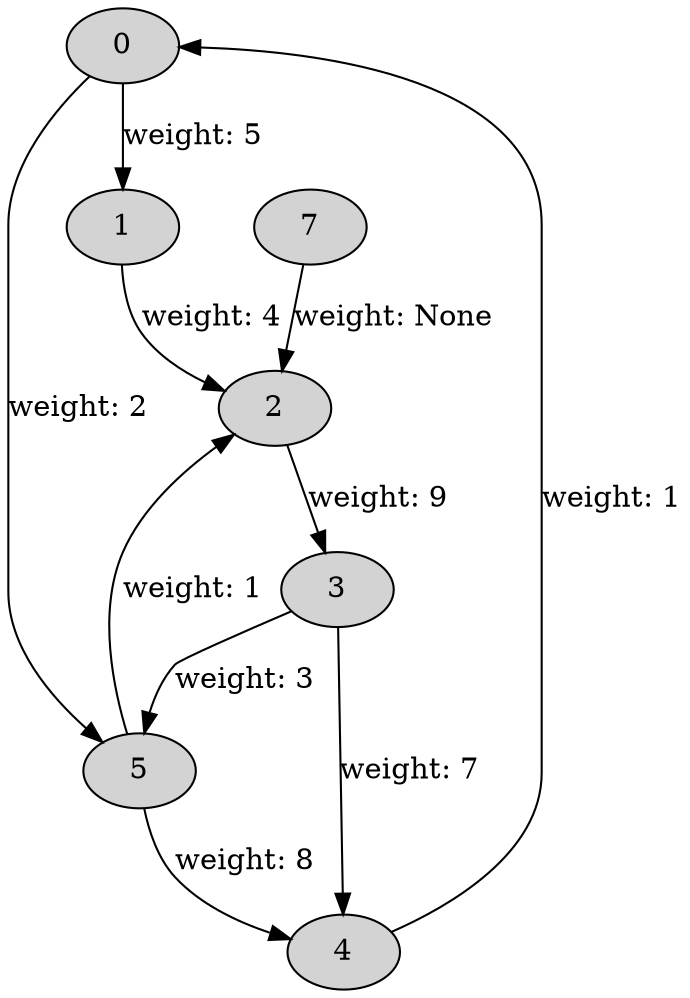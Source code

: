 digraph prof { ratio = fill;node [style=filled];
 0 -> 1 [label="weight: 5"];
 0 -> 5 [label="weight: 2"];
 1 -> 2 [label="weight: 4"];
 2 -> 3 [label="weight: 9"];
 3 -> 4 [label="weight: 7"];
 3 -> 5 [label="weight: 3"];
 4 -> 0 [label="weight: 1"];
 5 -> 4 [label="weight: 8"];
 5 -> 2 [label="weight: 1"];
 7 -> 2 [label="weight: None"];}